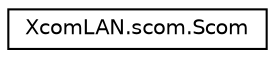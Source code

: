 digraph "Graphical Class Hierarchy"
{
 // LATEX_PDF_SIZE
  edge [fontname="Helvetica",fontsize="10",labelfontname="Helvetica",labelfontsize="10"];
  node [fontname="Helvetica",fontsize="10",shape=record];
  rankdir="LR";
  Node0 [label="XcomLAN.scom.Scom",height=0.2,width=0.4,color="black", fillcolor="white", style="filled",URL="$de/df8/class_xcom_l_a_n_1_1scom_1_1_scom.html",tooltip=" "];
}
